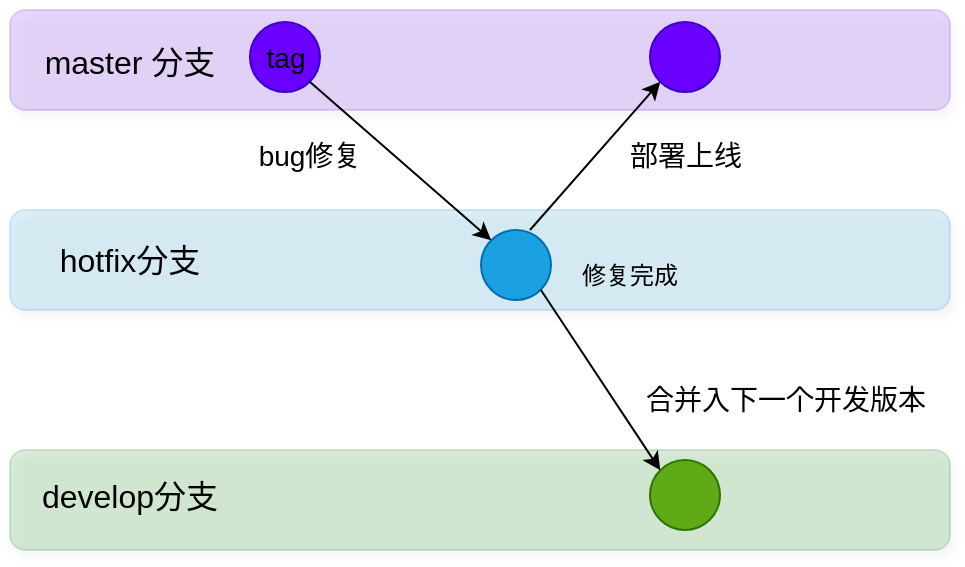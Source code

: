 <mxfile>
    <diagram id="_2VM_KgkvLaddpPTpy9z" name="第 1 页">
        <mxGraphModel dx="633" dy="1590" grid="1" gridSize="10" guides="1" tooltips="1" connect="1" arrows="1" fold="1" page="1" pageScale="1" pageWidth="827" pageHeight="1169" background="#ffffff" math="0" shadow="0">
            <root>
                <mxCell id="0"/>
                <mxCell id="1" parent="0"/>
                <mxCell id="27" value="" style="rounded=1;whiteSpace=wrap;html=1;strokeColor=#3700CC;fontSize=16;fontColor=#ffffff;fillColor=#6a00ff;opacity=15;shadow=1;" parent="1" vertex="1">
                    <mxGeometry x="10" y="-120" width="470" height="50" as="geometry"/>
                </mxCell>
                <mxCell id="26" value="" style="rounded=1;whiteSpace=wrap;html=1;strokeColor=#005700;fontSize=16;fontColor=#ffffff;fillColor=#008a00;opacity=15;shadow=1;" parent="1" vertex="1">
                    <mxGeometry x="10" y="100" width="470" height="50" as="geometry"/>
                </mxCell>
                <mxCell id="24" value="" style="rounded=1;whiteSpace=wrap;html=1;strokeColor=#006EAF;fontSize=16;fontColor=#ffffff;fillColor=#1ba1e2;opacity=15;shadow=1;" parent="1" vertex="1">
                    <mxGeometry x="10" y="-20" width="470" height="50" as="geometry"/>
                </mxCell>
                <mxCell id="2" value="hotfix分支" style="text;html=1;strokeColor=none;fillColor=none;align=center;verticalAlign=middle;whiteSpace=wrap;rounded=0;fontColor=#000000;fontSize=16;" parent="1" vertex="1">
                    <mxGeometry x="10" y="-10" width="120" height="30" as="geometry"/>
                </mxCell>
                <mxCell id="3" value="" style="ellipse;whiteSpace=wrap;html=1;aspect=fixed;fontSize=16;fontColor=#ffffff;fillColor=#1ba1e2;strokeColor=#006EAF;" parent="1" vertex="1">
                    <mxGeometry x="245.5" y="-10" width="35" height="35" as="geometry"/>
                </mxCell>
                <mxCell id="7" value="bug修复" style="text;html=1;strokeColor=none;fillColor=none;align=center;verticalAlign=middle;whiteSpace=wrap;rounded=0;fontSize=14;fontColor=#000000;" parent="1" vertex="1">
                    <mxGeometry x="110" y="-60" width="100" height="25" as="geometry"/>
                </mxCell>
                <mxCell id="12" value="develop分支" style="text;html=1;strokeColor=none;fillColor=none;align=center;verticalAlign=middle;whiteSpace=wrap;rounded=0;fontColor=#000000;fontSize=16;" parent="1" vertex="1">
                    <mxGeometry x="10" y="107.5" width="120" height="30" as="geometry"/>
                </mxCell>
                <mxCell id="13" value="" style="ellipse;whiteSpace=wrap;html=1;aspect=fixed;fontSize=16;fontColor=#ffffff;fillColor=#60a917;strokeColor=#2D7600;" parent="1" vertex="1">
                    <mxGeometry x="330" y="105" width="35" height="35" as="geometry"/>
                </mxCell>
                <mxCell id="16" value="master 分支" style="text;html=1;strokeColor=none;fillColor=none;align=center;verticalAlign=middle;whiteSpace=wrap;rounded=0;fontColor=#000000;fontSize=16;" parent="1" vertex="1">
                    <mxGeometry x="10" y="-109" width="120" height="30" as="geometry"/>
                </mxCell>
                <mxCell id="17" value="" style="ellipse;whiteSpace=wrap;html=1;aspect=fixed;fontSize=16;fontColor=#ffffff;fillColor=#6a00ff;strokeColor=#3700CC;" parent="1" vertex="1">
                    <mxGeometry x="130" y="-114" width="35" height="35" as="geometry"/>
                </mxCell>
                <mxCell id="20" value="tag" style="text;html=1;strokeColor=none;fillColor=none;align=center;verticalAlign=middle;whiteSpace=wrap;rounded=0;fontSize=14;fontColor=#000000;" parent="1" vertex="1">
                    <mxGeometry x="97.5" y="-109" width="100" height="25" as="geometry"/>
                </mxCell>
                <mxCell id="28" value="" style="endArrow=classic;html=1;exitX=1;exitY=1;exitDx=0;exitDy=0;entryX=0;entryY=0;entryDx=0;entryDy=0;strokeColor=#000000;" parent="1" source="17" target="3" edge="1">
                    <mxGeometry width="50" height="50" relative="1" as="geometry">
                        <mxPoint x="150" y="-20" as="sourcePoint"/>
                        <mxPoint x="200" y="-70" as="targetPoint"/>
                    </mxGeometry>
                </mxCell>
                <mxCell id="29" value="" style="endArrow=classic;html=1;exitX=1;exitY=1;exitDx=0;exitDy=0;entryX=0;entryY=0;entryDx=0;entryDy=0;strokeColor=#000000;" parent="1" source="3" target="13" edge="1">
                    <mxGeometry width="50" height="50" relative="1" as="geometry">
                        <mxPoint x="330.004" y="20.004" as="sourcePoint"/>
                        <mxPoint x="475.256" y="99.256" as="targetPoint"/>
                    </mxGeometry>
                </mxCell>
                <mxCell id="30" value="" style="ellipse;whiteSpace=wrap;html=1;aspect=fixed;fontSize=16;fontColor=#ffffff;fillColor=#6a00ff;strokeColor=#3700CC;" parent="1" vertex="1">
                    <mxGeometry x="330" y="-114" width="35" height="35" as="geometry"/>
                </mxCell>
                <mxCell id="31" value="" style="endArrow=classic;html=1;strokeColor=#000000;entryX=0;entryY=1;entryDx=0;entryDy=0;" parent="1" target="30" edge="1">
                    <mxGeometry width="50" height="50" relative="1" as="geometry">
                        <mxPoint x="270" y="-10" as="sourcePoint"/>
                        <mxPoint x="350" y="-10" as="targetPoint"/>
                    </mxGeometry>
                </mxCell>
                <mxCell id="32" value="修复完成" style="text;html=1;strokeColor=none;fillColor=none;align=center;verticalAlign=middle;whiteSpace=wrap;rounded=0;fontSize=12;fontColor=#000000;" parent="1" vertex="1">
                    <mxGeometry x="270" width="100" height="25" as="geometry"/>
                </mxCell>
                <mxCell id="33" value="部署上线" style="text;html=1;strokeColor=none;fillColor=none;align=center;verticalAlign=middle;whiteSpace=wrap;rounded=0;fontSize=14;fontColor=#000000;" parent="1" vertex="1">
                    <mxGeometry x="297.5" y="-60" width="100" height="25" as="geometry"/>
                </mxCell>
                <mxCell id="34" value="合并入下一个开发版本" style="text;html=1;strokeColor=none;fillColor=none;align=center;verticalAlign=middle;whiteSpace=wrap;rounded=0;fontSize=14;fontColor=#000000;" vertex="1" parent="1">
                    <mxGeometry x="310" y="60" width="176" height="30" as="geometry"/>
                </mxCell>
            </root>
        </mxGraphModel>
    </diagram>
</mxfile>